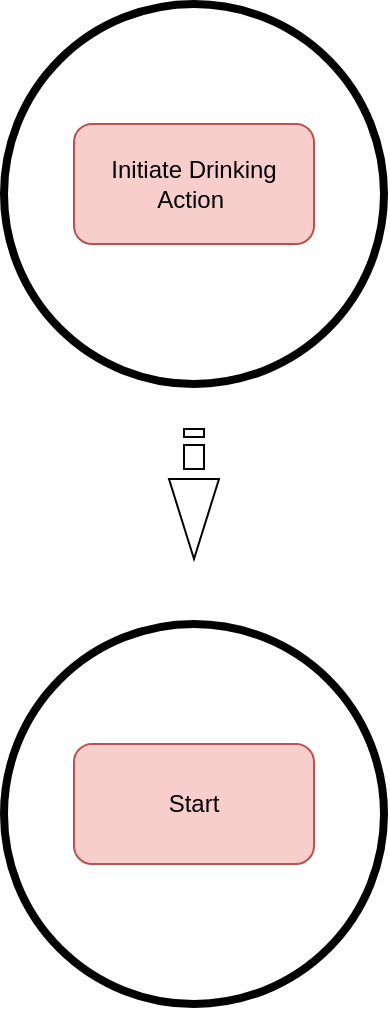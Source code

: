 <mxfile version="24.7.16">
  <diagram id="C5RBs43oDa-KdzZeNtuy" name="Page-1">
    <mxGraphModel dx="954" dy="615" grid="1" gridSize="10" guides="1" tooltips="1" connect="1" arrows="1" fold="1" page="1" pageScale="1" pageWidth="827" pageHeight="1169" math="0" shadow="0">
      <root>
        <mxCell id="WIyWlLk6GJQsqaUBKTNV-0" />
        <mxCell id="WIyWlLk6GJQsqaUBKTNV-1" parent="WIyWlLk6GJQsqaUBKTNV-0" />
        <mxCell id="hNArOLOkoMc0WUN-Sgq1-0" value="" style="ellipse;whiteSpace=wrap;html=1;aspect=fixed;gradientColor=none;strokeWidth=4;" vertex="1" parent="WIyWlLk6GJQsqaUBKTNV-1">
          <mxGeometry x="30" y="40" width="190" height="190" as="geometry" />
        </mxCell>
        <mxCell id="hNArOLOkoMc0WUN-Sgq1-1" value="Initiate Drinking Action&amp;nbsp;" style="rounded=1;whiteSpace=wrap;html=1;fillColor=#f8cecc;strokeColor=#b85450;" vertex="1" parent="WIyWlLk6GJQsqaUBKTNV-1">
          <mxGeometry x="65" y="100" width="120" height="60" as="geometry" />
        </mxCell>
        <mxCell id="hNArOLOkoMc0WUN-Sgq1-5" value="" style="html=1;shadow=0;dashed=0;align=center;verticalAlign=middle;shape=mxgraph.arrows2.stripedArrow;dy=0.6;dx=40;notch=25;rotation=90;" vertex="1" parent="WIyWlLk6GJQsqaUBKTNV-1">
          <mxGeometry x="92.5" y="272.5" width="65" height="25" as="geometry" />
        </mxCell>
        <mxCell id="hNArOLOkoMc0WUN-Sgq1-6" value="" style="ellipse;whiteSpace=wrap;html=1;aspect=fixed;gradientColor=none;strokeWidth=4;" vertex="1" parent="WIyWlLk6GJQsqaUBKTNV-1">
          <mxGeometry x="30" y="350" width="190" height="190" as="geometry" />
        </mxCell>
        <mxCell id="hNArOLOkoMc0WUN-Sgq1-7" value="Start" style="rounded=1;whiteSpace=wrap;html=1;fillColor=#f8cecc;strokeColor=#b85450;" vertex="1" parent="WIyWlLk6GJQsqaUBKTNV-1">
          <mxGeometry x="65" y="410" width="120" height="60" as="geometry" />
        </mxCell>
      </root>
    </mxGraphModel>
  </diagram>
</mxfile>
